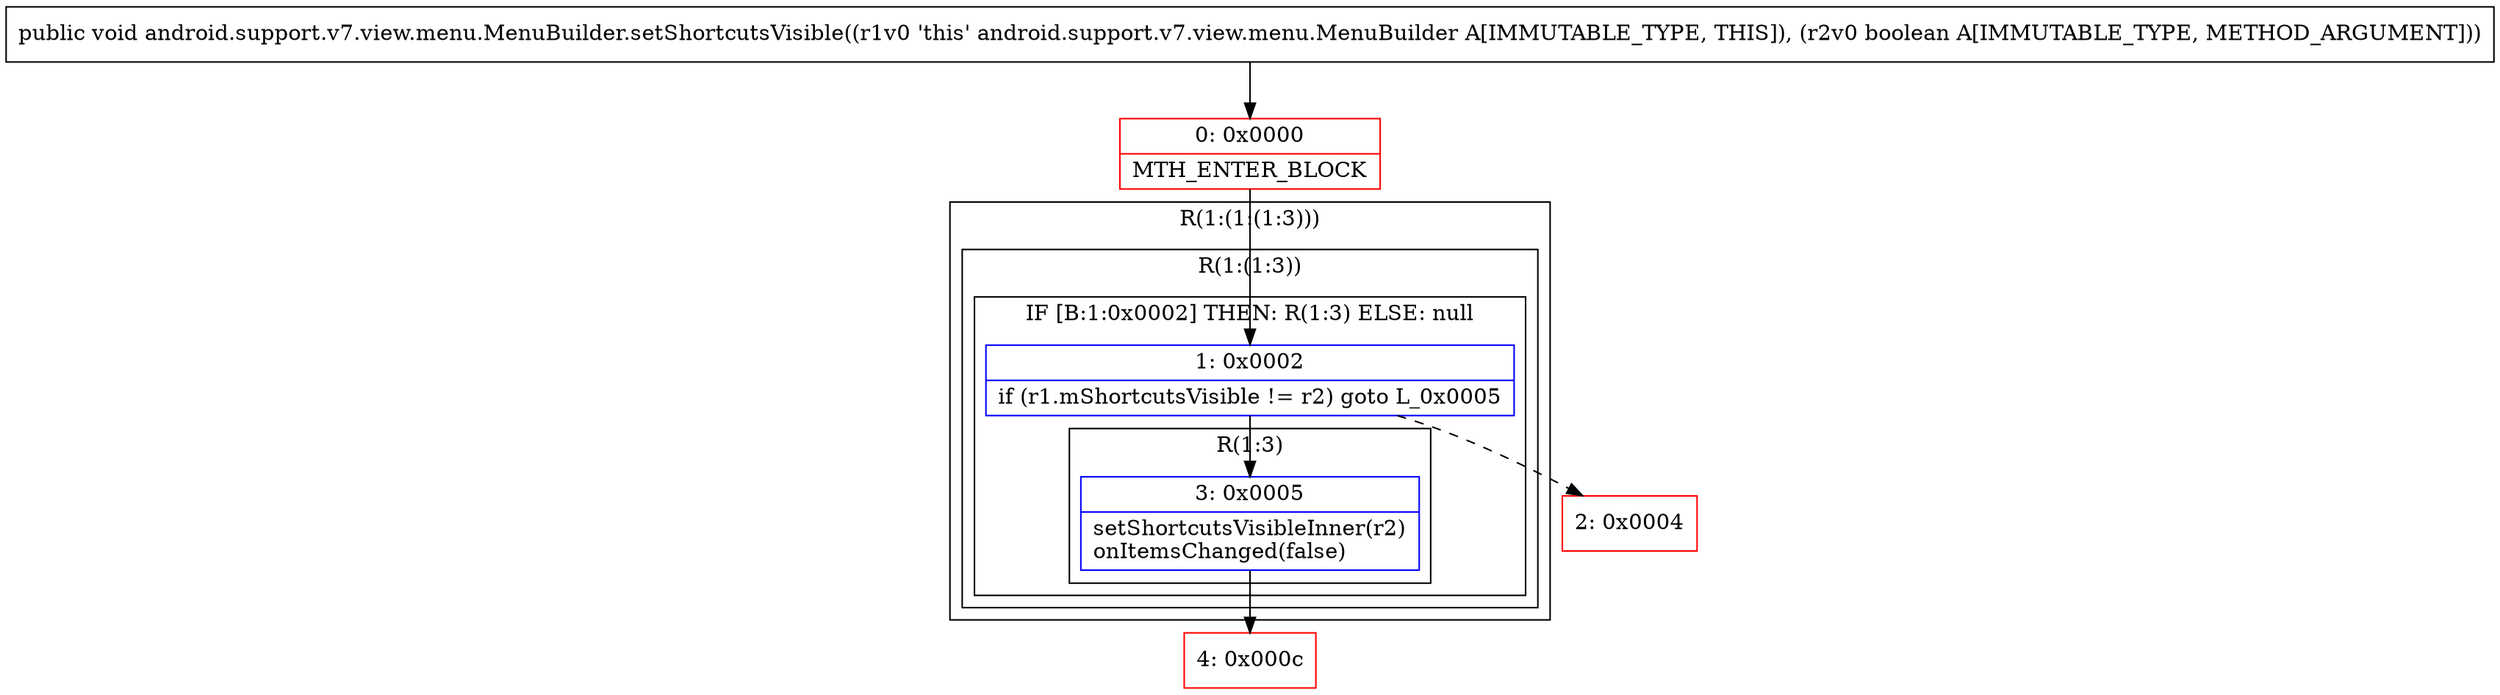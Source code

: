 digraph "CFG forandroid.support.v7.view.menu.MenuBuilder.setShortcutsVisible(Z)V" {
subgraph cluster_Region_319483161 {
label = "R(1:(1:(1:3)))";
node [shape=record,color=blue];
subgraph cluster_Region_384231935 {
label = "R(1:(1:3))";
node [shape=record,color=blue];
subgraph cluster_IfRegion_1683989526 {
label = "IF [B:1:0x0002] THEN: R(1:3) ELSE: null";
node [shape=record,color=blue];
Node_1 [shape=record,label="{1\:\ 0x0002|if (r1.mShortcutsVisible != r2) goto L_0x0005\l}"];
subgraph cluster_Region_710210712 {
label = "R(1:3)";
node [shape=record,color=blue];
Node_3 [shape=record,label="{3\:\ 0x0005|setShortcutsVisibleInner(r2)\lonItemsChanged(false)\l}"];
}
}
}
}
Node_0 [shape=record,color=red,label="{0\:\ 0x0000|MTH_ENTER_BLOCK\l}"];
Node_2 [shape=record,color=red,label="{2\:\ 0x0004}"];
Node_4 [shape=record,color=red,label="{4\:\ 0x000c}"];
MethodNode[shape=record,label="{public void android.support.v7.view.menu.MenuBuilder.setShortcutsVisible((r1v0 'this' android.support.v7.view.menu.MenuBuilder A[IMMUTABLE_TYPE, THIS]), (r2v0 boolean A[IMMUTABLE_TYPE, METHOD_ARGUMENT])) }"];
MethodNode -> Node_0;
Node_1 -> Node_2[style=dashed];
Node_1 -> Node_3;
Node_3 -> Node_4;
Node_0 -> Node_1;
}

